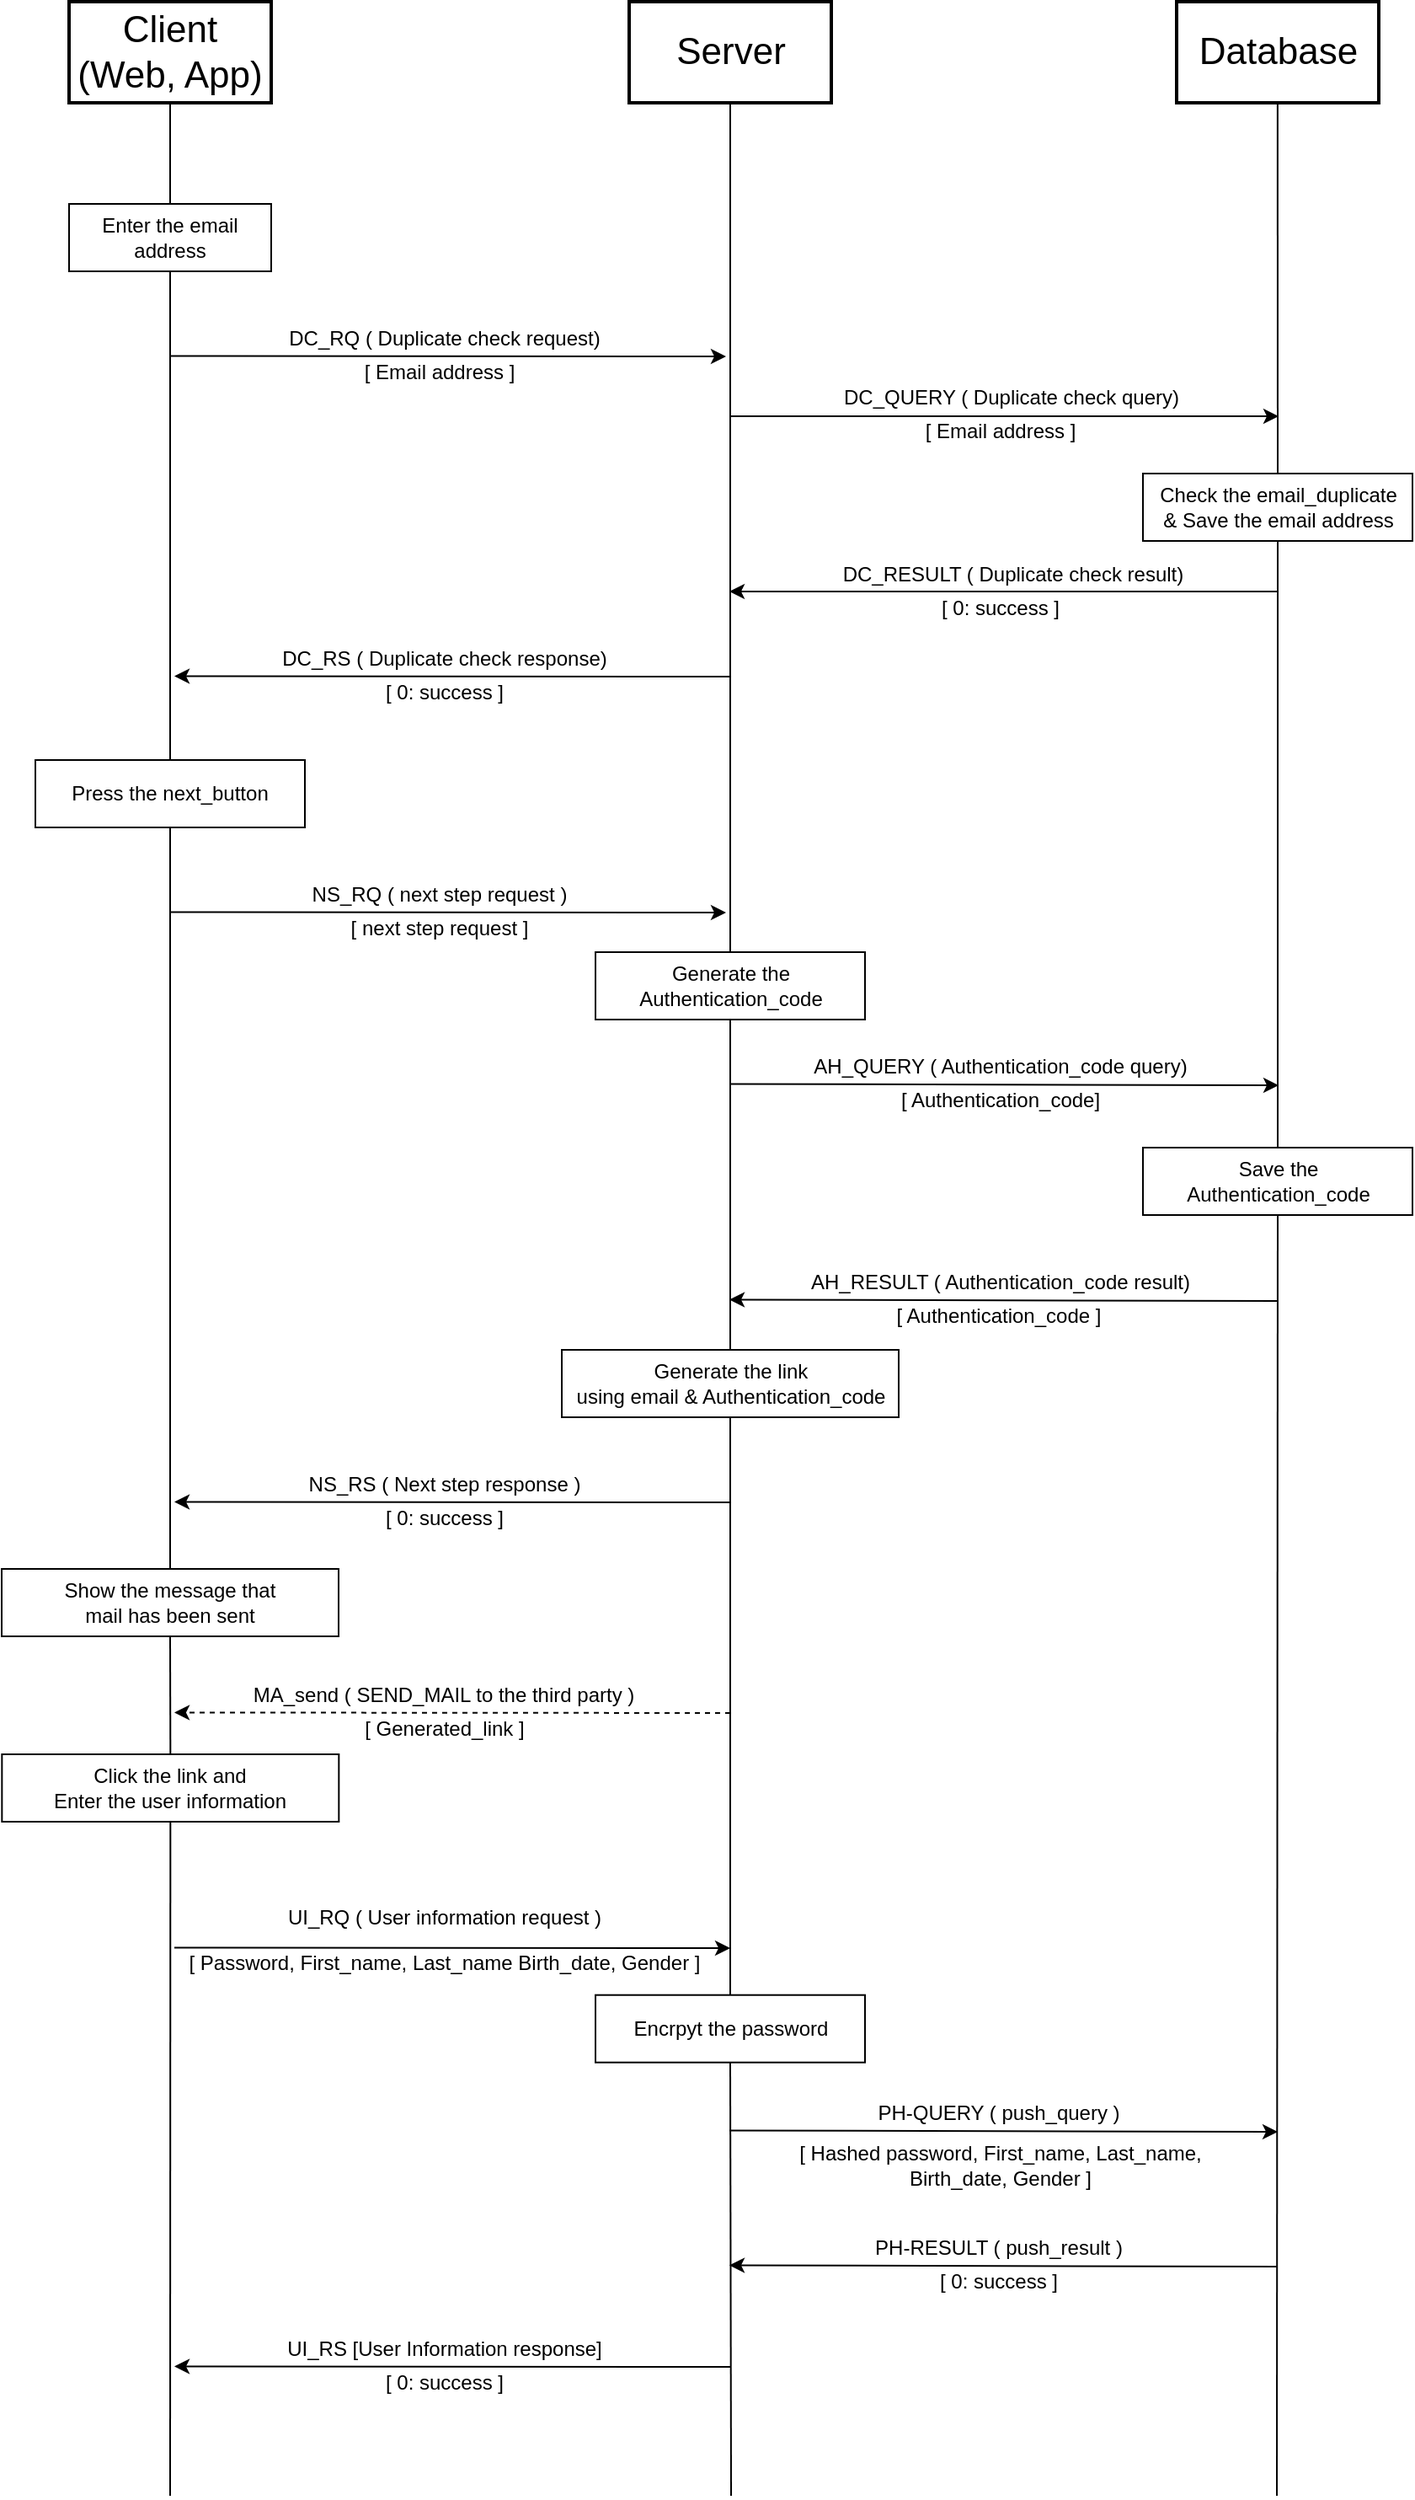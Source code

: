 <mxfile version="10.9.6" type="google"><diagram id="GAUYbujqChJhzYPN_W9S" name="Sign-up Sequence"><mxGraphModel dx="782" dy="467" grid="1" gridSize="10" guides="1" tooltips="1" connect="1" arrows="1" fold="1" page="1" pageScale="1" pageWidth="827" pageHeight="1169" math="0" shadow="0"><root><mxCell id="0"/><mxCell id="1" parent="0"/><mxCell id="owz9zyy2mUhlaI-AgsN4-1" value="Client&lt;br style=&quot;font-size: 22px;&quot;&gt;(Web, App)" style="rounded=0;whiteSpace=wrap;html=1;strokeWidth=2;fontSize=22;" parent="1" vertex="1"><mxGeometry x="200" y="20" width="120" height="60" as="geometry"/></mxCell><mxCell id="owz9zyy2mUhlaI-AgsN4-2" value="Server" style="rounded=0;whiteSpace=wrap;html=1;strokeWidth=2;fontSize=22;" parent="1" vertex="1"><mxGeometry x="532.5" y="20" width="120" height="60" as="geometry"/></mxCell><mxCell id="owz9zyy2mUhlaI-AgsN4-3" value="Database" style="rounded=0;whiteSpace=wrap;html=1;strokeWidth=2;fontSize=22;" parent="1" vertex="1"><mxGeometry x="857.5" y="20" width="120" height="60" as="geometry"/></mxCell><mxCell id="owz9zyy2mUhlaI-AgsN4-4" value="Enter the email address" style="rounded=0;whiteSpace=wrap;html=1;" parent="1" vertex="1"><mxGeometry x="200" y="140" width="120" height="40" as="geometry"/></mxCell><mxCell id="owz9zyy2mUhlaI-AgsN4-6" value="Check the email_duplicate&lt;br&gt;&amp;amp; Save the email address" style="rounded=0;whiteSpace=wrap;html=1;" parent="1" vertex="1"><mxGeometry x="837.5" y="300" width="160" height="40" as="geometry"/></mxCell><mxCell id="owz9zyy2mUhlaI-AgsN4-8" value="Press the next_button" style="rounded=0;whiteSpace=wrap;html=1;" parent="1" vertex="1"><mxGeometry x="180" y="470" width="160" height="40" as="geometry"/></mxCell><mxCell id="owz9zyy2mUhlaI-AgsN4-9" value="Generate the Authentication_code" style="rounded=0;whiteSpace=wrap;html=1;" parent="1" vertex="1"><mxGeometry x="512.5" y="584" width="160" height="40" as="geometry"/></mxCell><mxCell id="owz9zyy2mUhlaI-AgsN4-10" value="Save the Authentication_code" style="rounded=0;whiteSpace=wrap;html=1;" parent="1" vertex="1"><mxGeometry x="837.5" y="700" width="160" height="40" as="geometry"/></mxCell><mxCell id="owz9zyy2mUhlaI-AgsN4-11" value="Generate the link &lt;br&gt;using email &amp;amp; Authentication_code" style="rounded=0;whiteSpace=wrap;html=1;" parent="1" vertex="1"><mxGeometry x="492.5" y="820" width="200" height="40" as="geometry"/></mxCell><mxCell id="owz9zyy2mUhlaI-AgsN4-12" value="Show the message that &lt;br&gt;mail has been sent" style="rounded=0;whiteSpace=wrap;html=1;" parent="1" vertex="1"><mxGeometry x="160" y="950" width="200" height="40" as="geometry"/></mxCell><mxCell id="owz9zyy2mUhlaI-AgsN4-13" value="Encrpyt the password" style="rounded=0;whiteSpace=wrap;html=1;" parent="1" vertex="1"><mxGeometry x="512.5" y="1202.857" width="160" height="40" as="geometry"/></mxCell><mxCell id="owz9zyy2mUhlaI-AgsN4-15" value="" style="endArrow=none;html=1;exitX=0.5;exitY=0;exitDx=0;exitDy=0;entryX=0.5;entryY=1;entryDx=0;entryDy=0;" parent="1" source="owz9zyy2mUhlaI-AgsN4-4" target="owz9zyy2mUhlaI-AgsN4-1" edge="1"><mxGeometry width="50" height="50" relative="1" as="geometry"><mxPoint x="210" y="129.944" as="sourcePoint"/><mxPoint x="260" y="110" as="targetPoint"/></mxGeometry></mxCell><mxCell id="owz9zyy2mUhlaI-AgsN4-16" value="" style="endArrow=none;html=1;exitX=0.5;exitY=0;exitDx=0;exitDy=0;entryX=0.5;entryY=1;entryDx=0;entryDy=0;" parent="1" source="owz9zyy2mUhlaI-AgsN4-8" target="owz9zyy2mUhlaI-AgsN4-4" edge="1"><mxGeometry width="50" height="50" relative="1" as="geometry"><mxPoint x="269.714" y="149.857" as="sourcePoint"/><mxPoint x="269.714" y="89.857" as="targetPoint"/></mxGeometry></mxCell><mxCell id="owz9zyy2mUhlaI-AgsN4-17" value="" style="endArrow=none;html=1;exitX=0.5;exitY=0;exitDx=0;exitDy=0;entryX=0.5;entryY=1;entryDx=0;entryDy=0;" parent="1" source="owz9zyy2mUhlaI-AgsN4-12" target="owz9zyy2mUhlaI-AgsN4-8" edge="1"><mxGeometry width="50" height="50" relative="1" as="geometry"><mxPoint x="258.714" y="529.857" as="sourcePoint"/><mxPoint x="258.714" y="469.857" as="targetPoint"/></mxGeometry></mxCell><mxCell id="owz9zyy2mUhlaI-AgsN4-18" value="" style="endArrow=none;html=1;entryX=0.5;entryY=1;entryDx=0;entryDy=0;" parent="1" target="WG8Cpv5BhcOKUTMC0Q2j-1" edge="1"><mxGeometry width="50" height="50" relative="1" as="geometry"><mxPoint x="260" y="1500" as="sourcePoint"/><mxPoint x="289.714" y="109.857" as="targetPoint"/></mxGeometry></mxCell><mxCell id="owz9zyy2mUhlaI-AgsN4-19" value="" style="endArrow=none;html=1;exitX=0.5;exitY=0;exitDx=0;exitDy=0;entryX=0.5;entryY=1;entryDx=0;entryDy=0;" parent="1" source="owz9zyy2mUhlaI-AgsN4-9" target="owz9zyy2mUhlaI-AgsN4-2" edge="1"><mxGeometry width="50" height="50" relative="1" as="geometry"><mxPoint x="269.714" y="149.857" as="sourcePoint"/><mxPoint x="360" y="120" as="targetPoint"/></mxGeometry></mxCell><mxCell id="owz9zyy2mUhlaI-AgsN4-20" value="" style="endArrow=classic;html=1;" parent="1" edge="1"><mxGeometry width="50" height="50" relative="1" as="geometry"><mxPoint x="260" y="230.214" as="sourcePoint"/><mxPoint x="590" y="230.5" as="targetPoint"/></mxGeometry></mxCell><mxCell id="owz9zyy2mUhlaI-AgsN4-21" value="DC_RQ ( Duplicate check request)" style="text;html=1;strokeColor=none;fillColor=none;align=center;verticalAlign=middle;whiteSpace=wrap;rounded=0;" parent="1" vertex="1"><mxGeometry x="322.5" y="210" width="200" height="20" as="geometry"/></mxCell><mxCell id="owz9zyy2mUhlaI-AgsN4-22" value="[ Email address ]" style="text;html=1;strokeColor=none;fillColor=none;align=center;verticalAlign=middle;whiteSpace=wrap;rounded=0;" parent="1" vertex="1"><mxGeometry x="320" y="230" width="200" height="20" as="geometry"/></mxCell><mxCell id="owz9zyy2mUhlaI-AgsN4-23" value="" style="endArrow=classic;html=1;" parent="1" edge="1"><mxGeometry width="50" height="50" relative="1" as="geometry"><mxPoint x="592" y="266" as="sourcePoint"/><mxPoint x="918" y="266" as="targetPoint"/></mxGeometry></mxCell><mxCell id="owz9zyy2mUhlaI-AgsN4-24" value="DC_QUERY ( Duplicate check query)" style="text;html=1;strokeColor=none;fillColor=none;align=center;verticalAlign=middle;whiteSpace=wrap;rounded=0;" parent="1" vertex="1"><mxGeometry x="638" y="245" width="243" height="20" as="geometry"/></mxCell><mxCell id="owz9zyy2mUhlaI-AgsN4-25" value="[ Email address ]" style="text;html=1;strokeColor=none;fillColor=none;align=center;verticalAlign=middle;whiteSpace=wrap;rounded=0;" parent="1" vertex="1"><mxGeometry x="652.5" y="265" width="200" height="20" as="geometry"/></mxCell><mxCell id="owz9zyy2mUhlaI-AgsN4-26" value="" style="endArrow=none;html=1;entryX=0.5;entryY=1;entryDx=0;entryDy=0;exitX=0.5;exitY=0;exitDx=0;exitDy=0;" parent="1" source="owz9zyy2mUhlaI-AgsN4-6" edge="1"><mxGeometry width="50" height="50" relative="1" as="geometry"><mxPoint x="917" y="330" as="sourcePoint"/><mxPoint x="917.429" y="79.857" as="targetPoint"/></mxGeometry></mxCell><mxCell id="owz9zyy2mUhlaI-AgsN4-27" value="" style="endArrow=none;html=1;entryX=0.5;entryY=1;entryDx=0;entryDy=0;exitX=0.5;exitY=0;exitDx=0;exitDy=0;" parent="1" source="owz9zyy2mUhlaI-AgsN4-10" target="owz9zyy2mUhlaI-AgsN4-6" edge="1"><mxGeometry width="50" height="50" relative="1" as="geometry"><mxPoint x="160" y="1240" as="sourcePoint"/><mxPoint x="740" y="538.095" as="targetPoint"/></mxGeometry></mxCell><mxCell id="owz9zyy2mUhlaI-AgsN4-32" value="" style="endArrow=classic;html=1;" parent="1" edge="1"><mxGeometry width="50" height="50" relative="1" as="geometry"><mxPoint x="918" y="370" as="sourcePoint"/><mxPoint x="592" y="370" as="targetPoint"/></mxGeometry></mxCell><mxCell id="owz9zyy2mUhlaI-AgsN4-33" value="DC_RESULT ( Duplicate check result)" style="text;html=1;strokeColor=none;fillColor=none;align=center;verticalAlign=middle;whiteSpace=wrap;rounded=0;" parent="1" vertex="1"><mxGeometry x="638.5" y="350" width="243" height="20" as="geometry"/></mxCell><mxCell id="owz9zyy2mUhlaI-AgsN4-34" value="[ 0: success ]" style="text;html=1;strokeColor=none;fillColor=none;align=center;verticalAlign=middle;whiteSpace=wrap;rounded=0;" parent="1" vertex="1"><mxGeometry x="653" y="370" width="200" height="20" as="geometry"/></mxCell><mxCell id="owz9zyy2mUhlaI-AgsN4-37" value="" style="endArrow=classic;html=1;" parent="1" edge="1"><mxGeometry width="50" height="50" relative="1" as="geometry"><mxPoint x="592.5" y="420.5" as="sourcePoint"/><mxPoint x="262.5" y="420.214" as="targetPoint"/></mxGeometry></mxCell><mxCell id="owz9zyy2mUhlaI-AgsN4-38" value="DC_RS ( Duplicate check response)" style="text;html=1;strokeColor=none;fillColor=none;align=center;verticalAlign=middle;whiteSpace=wrap;rounded=0;" parent="1" vertex="1"><mxGeometry x="322.5" y="400" width="200" height="20" as="geometry"/></mxCell><mxCell id="owz9zyy2mUhlaI-AgsN4-39" value="[ 0: success ]" style="text;html=1;strokeColor=none;fillColor=none;align=center;verticalAlign=middle;whiteSpace=wrap;rounded=0;" parent="1" vertex="1"><mxGeometry x="322.5" y="420" width="200" height="20" as="geometry"/></mxCell><mxCell id="owz9zyy2mUhlaI-AgsN4-40" value="" style="endArrow=classic;html=1;" parent="1" edge="1"><mxGeometry width="50" height="50" relative="1" as="geometry"><mxPoint x="260" y="560.214" as="sourcePoint"/><mxPoint x="590.0" y="560.5" as="targetPoint"/></mxGeometry></mxCell><mxCell id="owz9zyy2mUhlaI-AgsN4-41" value="NS_RQ ( next step request )" style="text;html=1;strokeColor=none;fillColor=none;align=center;verticalAlign=middle;whiteSpace=wrap;rounded=0;" parent="1" vertex="1"><mxGeometry x="320" y="540" width="200" height="20" as="geometry"/></mxCell><mxCell id="owz9zyy2mUhlaI-AgsN4-42" value="[ next step request ]" style="text;html=1;strokeColor=none;fillColor=none;align=center;verticalAlign=middle;whiteSpace=wrap;rounded=0;" parent="1" vertex="1"><mxGeometry x="320" y="560" width="200" height="20" as="geometry"/></mxCell><mxCell id="owz9zyy2mUhlaI-AgsN4-43" value="" style="endArrow=none;html=1;entryX=0.5;entryY=1;entryDx=0;entryDy=0;exitX=0.5;exitY=0;exitDx=0;exitDy=0;" parent="1" source="owz9zyy2mUhlaI-AgsN4-11" target="owz9zyy2mUhlaI-AgsN4-9" edge="1"><mxGeometry width="50" height="50" relative="1" as="geometry"><mxPoint x="160" y="1240" as="sourcePoint"/><mxPoint x="210" y="1190" as="targetPoint"/></mxGeometry></mxCell><mxCell id="owz9zyy2mUhlaI-AgsN4-44" value="" style="endArrow=none;html=1;entryX=0.5;entryY=1;entryDx=0;entryDy=0;" parent="1" target="owz9zyy2mUhlaI-AgsN4-10" edge="1"><mxGeometry width="50" height="50" relative="1" as="geometry"><mxPoint x="917" y="1500" as="sourcePoint"/><mxPoint x="210" y="1190" as="targetPoint"/></mxGeometry></mxCell><mxCell id="owz9zyy2mUhlaI-AgsN4-45" value="" style="endArrow=classic;html=1;" parent="1" edge="1"><mxGeometry width="50" height="50" relative="1" as="geometry"><mxPoint x="592.5" y="662.214" as="sourcePoint"/><mxPoint x="918" y="663" as="targetPoint"/></mxGeometry></mxCell><mxCell id="owz9zyy2mUhlaI-AgsN4-46" value="AH_QUERY ( Authentication_code query)" style="text;html=1;strokeColor=none;fillColor=none;align=center;verticalAlign=middle;whiteSpace=wrap;rounded=0;" parent="1" vertex="1"><mxGeometry x="639" y="642" width="228" height="20" as="geometry"/></mxCell><mxCell id="owz9zyy2mUhlaI-AgsN4-47" value="[ Authentication_code]" style="text;html=1;strokeColor=none;fillColor=none;align=center;verticalAlign=middle;whiteSpace=wrap;rounded=0;" parent="1" vertex="1"><mxGeometry x="652.5" y="662" width="200" height="20" as="geometry"/></mxCell><mxCell id="owz9zyy2mUhlaI-AgsN4-48" value="" style="endArrow=classic;html=1;" parent="1" edge="1"><mxGeometry width="50" height="50" relative="1" as="geometry"><mxPoint x="917.5" y="791" as="sourcePoint"/><mxPoint x="592.0" y="790.214" as="targetPoint"/></mxGeometry></mxCell><mxCell id="owz9zyy2mUhlaI-AgsN4-49" value="AH_RESULT ( Authentication_code result)" style="text;html=1;strokeColor=none;fillColor=none;align=center;verticalAlign=middle;whiteSpace=wrap;rounded=0;" parent="1" vertex="1"><mxGeometry x="632" y="770" width="242" height="20" as="geometry"/></mxCell><mxCell id="owz9zyy2mUhlaI-AgsN4-50" value="[ Authentication_code ]" style="text;html=1;strokeColor=none;fillColor=none;align=center;verticalAlign=middle;whiteSpace=wrap;rounded=0;" parent="1" vertex="1"><mxGeometry x="652" y="790" width="200" height="20" as="geometry"/></mxCell><mxCell id="owz9zyy2mUhlaI-AgsN4-51" value="" style="endArrow=none;html=1;entryX=0.5;entryY=1;entryDx=0;entryDy=0;exitX=0.5;exitY=0;exitDx=0;exitDy=0;" parent="1" source="owz9zyy2mUhlaI-AgsN4-13" target="owz9zyy2mUhlaI-AgsN4-11" edge="1"><mxGeometry width="50" height="50" relative="1" as="geometry"><mxPoint x="927" y="1180" as="sourcePoint"/><mxPoint x="926.857" y="749.857" as="targetPoint"/></mxGeometry></mxCell><mxCell id="owz9zyy2mUhlaI-AgsN4-52" value="" style="endArrow=none;html=1;entryX=0.5;entryY=1;entryDx=0;entryDy=0;" parent="1" target="owz9zyy2mUhlaI-AgsN4-13" edge="1"><mxGeometry width="50" height="50" relative="1" as="geometry"><mxPoint x="593" y="1500" as="sourcePoint"/><mxPoint x="602.571" y="972.857" as="targetPoint"/></mxGeometry></mxCell><mxCell id="owz9zyy2mUhlaI-AgsN4-57" value="" style="endArrow=classic;html=1;" parent="1" edge="1"><mxGeometry width="50" height="50" relative="1" as="geometry"><mxPoint x="592.5" y="910.5" as="sourcePoint"/><mxPoint x="262.5" y="910.214" as="targetPoint"/></mxGeometry></mxCell><mxCell id="owz9zyy2mUhlaI-AgsN4-58" value="NS_RS ( Next step response )" style="text;html=1;strokeColor=none;fillColor=none;align=center;verticalAlign=middle;whiteSpace=wrap;rounded=0;" parent="1" vertex="1"><mxGeometry x="322.5" y="890" width="200" height="20" as="geometry"/></mxCell><mxCell id="owz9zyy2mUhlaI-AgsN4-59" value="[ 0: success ]" style="text;html=1;strokeColor=none;fillColor=none;align=center;verticalAlign=middle;whiteSpace=wrap;rounded=0;" parent="1" vertex="1"><mxGeometry x="322.5" y="910" width="200" height="20" as="geometry"/></mxCell><mxCell id="owz9zyy2mUhlaI-AgsN4-60" value="" style="endArrow=classic;html=1;dashed=1;" parent="1" edge="1"><mxGeometry width="50" height="50" relative="1" as="geometry"><mxPoint x="592.5" y="1035.5" as="sourcePoint"/><mxPoint x="262.5" y="1035.214" as="targetPoint"/></mxGeometry></mxCell><mxCell id="owz9zyy2mUhlaI-AgsN4-61" value="MA_send ( SEND_MAIL to the third party )" style="text;html=1;strokeColor=none;fillColor=none;align=center;verticalAlign=middle;whiteSpace=wrap;rounded=0;" parent="1" vertex="1"><mxGeometry x="306" y="1015" width="233" height="20" as="geometry"/></mxCell><mxCell id="owz9zyy2mUhlaI-AgsN4-62" value="[ Generated_link ]" style="text;html=1;strokeColor=none;fillColor=none;align=center;verticalAlign=middle;whiteSpace=wrap;rounded=0;" parent="1" vertex="1"><mxGeometry x="322.5" y="1035" width="200" height="20" as="geometry"/></mxCell><mxCell id="owz9zyy2mUhlaI-AgsN4-63" value="" style="endArrow=classic;html=1;" parent="1" edge="1"><mxGeometry width="50" height="50" relative="1" as="geometry"><mxPoint x="592.0" y="1283.214" as="sourcePoint"/><mxPoint x="917.5" y="1284" as="targetPoint"/></mxGeometry></mxCell><mxCell id="owz9zyy2mUhlaI-AgsN4-64" value="PH-QUERY ( push_query )" style="text;html=1;strokeColor=none;fillColor=none;align=center;verticalAlign=middle;whiteSpace=wrap;rounded=0;" parent="1" vertex="1"><mxGeometry x="652" y="1263" width="200" height="20" as="geometry"/></mxCell><mxCell id="owz9zyy2mUhlaI-AgsN4-66" value="" style="endArrow=classic;html=1;" parent="1" edge="1"><mxGeometry width="50" height="50" relative="1" as="geometry"><mxPoint x="917.5" y="1364" as="sourcePoint"/><mxPoint x="592.0" y="1363.214" as="targetPoint"/></mxGeometry></mxCell><mxCell id="owz9zyy2mUhlaI-AgsN4-67" value="PH-RESULT ( push_result )" style="text;html=1;strokeColor=none;fillColor=none;align=center;verticalAlign=middle;whiteSpace=wrap;rounded=0;" parent="1" vertex="1"><mxGeometry x="652" y="1343" width="200" height="20" as="geometry"/></mxCell><mxCell id="owz9zyy2mUhlaI-AgsN4-68" value="[ 0: success ]" style="text;html=1;strokeColor=none;fillColor=none;align=center;verticalAlign=middle;whiteSpace=wrap;rounded=0;" parent="1" vertex="1"><mxGeometry x="652" y="1363" width="200" height="20" as="geometry"/></mxCell><mxCell id="owz9zyy2mUhlaI-AgsN4-72" value="" style="endArrow=classic;html=1;" parent="1" edge="1"><mxGeometry width="50" height="50" relative="1" as="geometry"><mxPoint x="592.5" y="1423.5" as="sourcePoint"/><mxPoint x="262.5" y="1423.214" as="targetPoint"/></mxGeometry></mxCell><mxCell id="owz9zyy2mUhlaI-AgsN4-73" value="UI_RS [User Information response]" style="text;html=1;strokeColor=none;fillColor=none;align=center;verticalAlign=middle;whiteSpace=wrap;rounded=0;" parent="1" vertex="1"><mxGeometry x="322.5" y="1403" width="200" height="20" as="geometry"/></mxCell><mxCell id="owz9zyy2mUhlaI-AgsN4-74" value="[ 0: success ]" style="text;html=1;strokeColor=none;fillColor=none;align=center;verticalAlign=middle;whiteSpace=wrap;rounded=0;" parent="1" vertex="1"><mxGeometry x="322.5" y="1423" width="200" height="20" as="geometry"/></mxCell><mxCell id="owz9zyy2mUhlaI-AgsN4-75" value="" style="endArrow=classic;html=1;" parent="1" edge="1"><mxGeometry width="50" height="50" relative="1" as="geometry"><mxPoint x="262.5" y="1174.714" as="sourcePoint"/><mxPoint x="592.5" y="1175.0" as="targetPoint"/></mxGeometry></mxCell><mxCell id="owz9zyy2mUhlaI-AgsN4-76" value="UI_RQ ( User information request )" style="text;html=1;strokeColor=none;fillColor=none;align=center;verticalAlign=middle;whiteSpace=wrap;rounded=0;" parent="1" vertex="1"><mxGeometry x="322.5" y="1146.5" width="200" height="20" as="geometry"/></mxCell><mxCell id="owz9zyy2mUhlaI-AgsN4-77" value="[ Password, First_name, Last_name Birth_date, Gender ]" style="text;html=1;strokeColor=none;fillColor=none;align=center;verticalAlign=middle;whiteSpace=wrap;rounded=0;" parent="1" vertex="1"><mxGeometry x="267.5" y="1164.5" width="310" height="39" as="geometry"/></mxCell><mxCell id="owz9zyy2mUhlaI-AgsN4-80" value="[ Hashed password, First_name, Last_name,&lt;br&gt;Birth_date, Gender ]" style="text;html=1;strokeColor=none;fillColor=none;align=center;verticalAlign=middle;whiteSpace=wrap;rounded=0;" parent="1" vertex="1"><mxGeometry x="598" y="1284" width="310" height="39" as="geometry"/></mxCell><mxCell id="WG8Cpv5BhcOKUTMC0Q2j-1" value="Click the link and&lt;br&gt;Enter the user information" style="rounded=0;whiteSpace=wrap;html=1;" parent="1" vertex="1"><mxGeometry x="160.167" y="1060" width="200" height="40" as="geometry"/></mxCell><mxCell id="WG8Cpv5BhcOKUTMC0Q2j-5" value="" style="endArrow=none;html=1;entryX=0.5;entryY=1;entryDx=0;entryDy=0;exitX=0.5;exitY=0;exitDx=0;exitDy=0;" parent="1" source="WG8Cpv5BhcOKUTMC0Q2j-1" target="owz9zyy2mUhlaI-AgsN4-12" edge="1"><mxGeometry width="50" height="50" relative="1" as="geometry"><mxPoint x="160" y="1570" as="sourcePoint"/><mxPoint x="210" y="1520" as="targetPoint"/></mxGeometry></mxCell></root></mxGraphModel></diagram></mxfile>